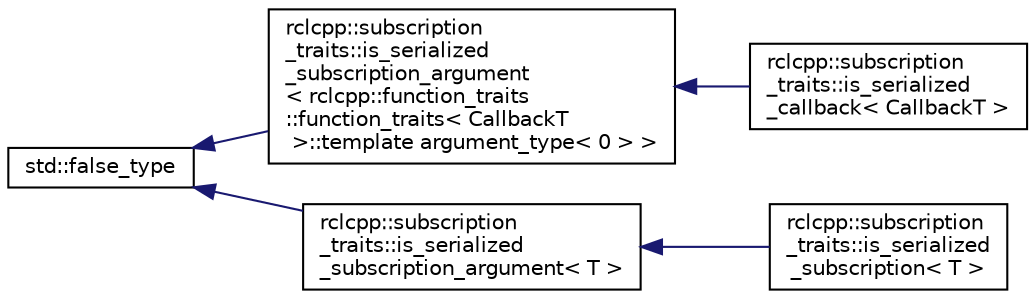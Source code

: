 digraph "Graphical Class Hierarchy"
{
  edge [fontname="Helvetica",fontsize="10",labelfontname="Helvetica",labelfontsize="10"];
  node [fontname="Helvetica",fontsize="10",shape=record];
  rankdir="LR";
  Node0 [label="std::false_type",height=0.2,width=0.4,color="black", fillcolor="white", style="filled",URL="/tmp/tmp.Txb212H7Lz/doxygen_tag_files/cppreference-doxygen-web.tag.xml$cpp/types/integral_constant.html"];
  Node0 -> Node1 [dir="back",color="midnightblue",fontsize="10",style="solid",fontname="Helvetica"];
  Node1 [label="rclcpp::subscription\l_traits::is_serialized\l_subscription_argument\l\< rclcpp::function_traits\l::function_traits\< CallbackT\l \>::template argument_type\< 0 \> \>",height=0.2,width=0.4,color="black", fillcolor="white", style="filled",URL="$structrclcpp_1_1subscription__traits_1_1is__serialized__subscription__argument.html"];
  Node1 -> Node2 [dir="back",color="midnightblue",fontsize="10",style="solid",fontname="Helvetica"];
  Node2 [label="rclcpp::subscription\l_traits::is_serialized\l_callback\< CallbackT \>",height=0.2,width=0.4,color="black", fillcolor="white", style="filled",URL="$structrclcpp_1_1subscription__traits_1_1is__serialized__callback.html"];
  Node0 -> Node3 [dir="back",color="midnightblue",fontsize="10",style="solid",fontname="Helvetica"];
  Node3 [label="rclcpp::subscription\l_traits::is_serialized\l_subscription_argument\< T \>",height=0.2,width=0.4,color="black", fillcolor="white", style="filled",URL="$structrclcpp_1_1subscription__traits_1_1is__serialized__subscription__argument.html"];
  Node3 -> Node4 [dir="back",color="midnightblue",fontsize="10",style="solid",fontname="Helvetica"];
  Node4 [label="rclcpp::subscription\l_traits::is_serialized\l_subscription\< T \>",height=0.2,width=0.4,color="black", fillcolor="white", style="filled",URL="$structrclcpp_1_1subscription__traits_1_1is__serialized__subscription.html"];
}
